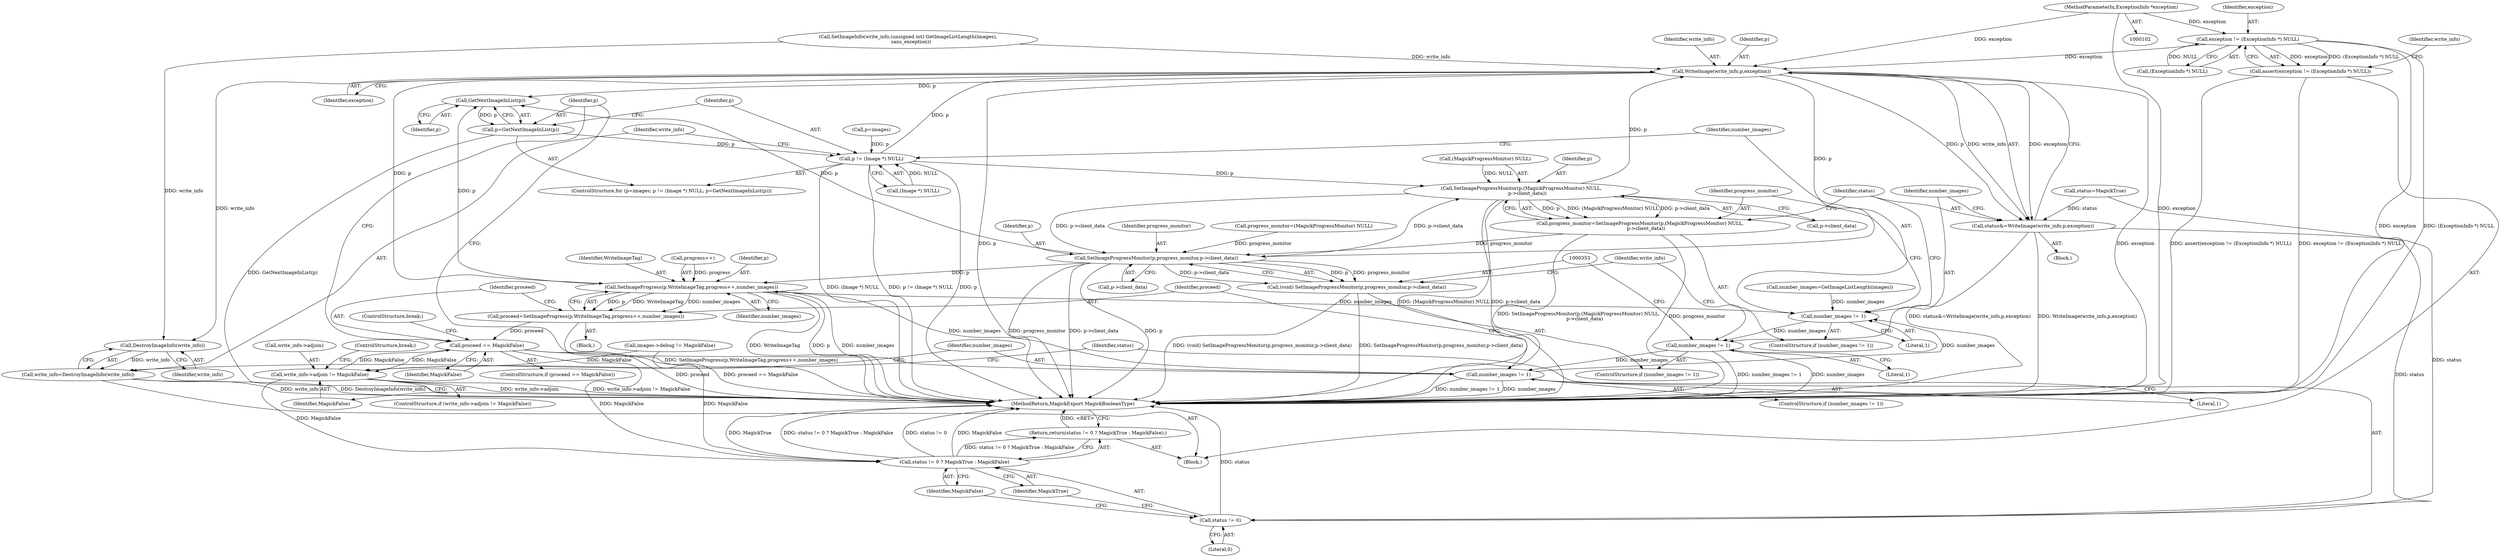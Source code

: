 digraph "0_ImageMagick_5b4bebaa91849c592a8448bc353ab25a54ff8c44@pointer" {
"1000106" [label="(MethodParameterIn,ExceptionInfo *exception)"];
"1000156" [label="(Call,exception != (ExceptionInfo *) NULL)"];
"1000155" [label="(Call,assert(exception != (ExceptionInfo *) NULL))"];
"1000344" [label="(Call,WriteImage(write_info,p,exception))"];
"1000325" [label="(Call,GetNextImageInList(p))"];
"1000323" [label="(Call,p=GetNextImageInList(p))"];
"1000318" [label="(Call,p != (Image *) NULL)"];
"1000334" [label="(Call,SetImageProgressMonitor(p,(MagickProgressMonitor) NULL,\n        p->client_data))"];
"1000332" [label="(Call,progress_monitor=SetImageProgressMonitor(p,(MagickProgressMonitor) NULL,\n        p->client_data))"];
"1000354" [label="(Call,SetImageProgressMonitor(p,progress_monitor,p->client_data))"];
"1000352" [label="(Call,(void) SetImageProgressMonitor(p,progress_monitor,p->client_data))"];
"1000374" [label="(Call,SetImageProgress(p,WriteImageTag,progress++,number_images))"];
"1000329" [label="(Call,number_images != 1)"];
"1000349" [label="(Call,number_images != 1)"];
"1000368" [label="(Call,number_images != 1)"];
"1000372" [label="(Call,proceed=SetImageProgress(p,WriteImageTag,progress++,number_images))"];
"1000381" [label="(Call,proceed == MagickFalse)"];
"1000361" [label="(Call,write_info->adjoin != MagickFalse)"];
"1000390" [label="(Call,status != 0 ? MagickTrue : MagickFalse)"];
"1000389" [label="(Return,return(status != 0 ? MagickTrue : MagickFalse);)"];
"1000342" [label="(Call,status&=WriteImage(write_info,p,exception))"];
"1000391" [label="(Call,status != 0)"];
"1000387" [label="(Call,DestroyImageInfo(write_info))"];
"1000385" [label="(Call,write_info=DestroyImageInfo(write_info))"];
"1000315" [label="(Call,p=images)"];
"1000391" [label="(Call,status != 0)"];
"1000395" [label="(Identifier,MagickFalse)"];
"1000346" [label="(Identifier,p)"];
"1000354" [label="(Call,SetImageProgressMonitor(p,progress_monitor,p->client_data))"];
"1000368" [label="(Call,number_images != 1)"];
"1000360" [label="(ControlStructure,if (write_info->adjoin != MagickFalse))"];
"1000335" [label="(Identifier,p)"];
"1000299" [label="(Call,status=MagickTrue)"];
"1000162" [label="(Identifier,write_info)"];
"1000382" [label="(Identifier,proceed)"];
"1000329" [label="(Call,number_images != 1)"];
"1000319" [label="(Identifier,p)"];
"1000330" [label="(Identifier,number_images)"];
"1000387" [label="(Call,DestroyImageInfo(write_info))"];
"1000347" [label="(Identifier,exception)"];
"1000324" [label="(Identifier,p)"];
"1000343" [label="(Identifier,status)"];
"1000369" [label="(Identifier,number_images)"];
"1000373" [label="(Identifier,proceed)"];
"1000155" [label="(Call,assert(exception != (ExceptionInfo *) NULL))"];
"1000377" [label="(Call,progress++)"];
"1000383" [label="(Identifier,MagickFalse)"];
"1000107" [label="(Block,)"];
"1000396" [label="(MethodReturn,MagickExport MagickBooleanType)"];
"1000381" [label="(Call,proceed == MagickFalse)"];
"1000394" [label="(Identifier,MagickTrue)"];
"1000217" [label="(Call,SetImageInfo(write_info,(unsigned int) GetImageListLength(images),\n    sans_exception))"];
"1000325" [label="(Call,GetNextImageInList(p))"];
"1000380" [label="(ControlStructure,if (proceed == MagickFalse))"];
"1000158" [label="(Call,(ExceptionInfo *) NULL)"];
"1000318" [label="(Call,p != (Image *) NULL)"];
"1000356" [label="(Identifier,progress_monitor)"];
"1000367" [label="(ControlStructure,if (number_images != 1))"];
"1000342" [label="(Call,status&=WriteImage(write_info,p,exception))"];
"1000332" [label="(Call,progress_monitor=SetImageProgressMonitor(p,(MagickProgressMonitor) NULL,\n        p->client_data))"];
"1000375" [label="(Identifier,p)"];
"1000349" [label="(Call,number_images != 1)"];
"1000348" [label="(ControlStructure,if (number_images != 1))"];
"1000371" [label="(Block,)"];
"1000385" [label="(Call,write_info=DestroyImageInfo(write_info))"];
"1000374" [label="(Call,SetImageProgress(p,WriteImageTag,progress++,number_images))"];
"1000379" [label="(Identifier,number_images)"];
"1000361" [label="(Call,write_info->adjoin != MagickFalse)"];
"1000106" [label="(MethodParameterIn,ExceptionInfo *exception)"];
"1000331" [label="(Literal,1)"];
"1000351" [label="(Literal,1)"];
"1000336" [label="(Call,(MagickProgressMonitor) NULL)"];
"1000326" [label="(Identifier,p)"];
"1000386" [label="(Identifier,write_info)"];
"1000334" [label="(Call,SetImageProgressMonitor(p,(MagickProgressMonitor) NULL,\n        p->client_data))"];
"1000310" [label="(Call,number_images=GetImageListLength(images))"];
"1000323" [label="(Call,p=GetNextImageInList(p))"];
"1000388" [label="(Identifier,write_info)"];
"1000376" [label="(Identifier,WriteImageTag)"];
"1000344" [label="(Call,WriteImage(write_info,p,exception))"];
"1000314" [label="(ControlStructure,for (p=images; p != (Image *) NULL; p=GetNextImageInList(p)))"];
"1000333" [label="(Identifier,progress_monitor)"];
"1000350" [label="(Identifier,number_images)"];
"1000352" [label="(Call,(void) SetImageProgressMonitor(p,progress_monitor,p->client_data))"];
"1000157" [label="(Identifier,exception)"];
"1000372" [label="(Call,proceed=SetImageProgress(p,WriteImageTag,progress++,number_images))"];
"1000327" [label="(Block,)"];
"1000357" [label="(Call,p->client_data)"];
"1000302" [label="(Call,progress_monitor=(MagickProgressMonitor) NULL)"];
"1000390" [label="(Call,status != 0 ? MagickTrue : MagickFalse)"];
"1000393" [label="(Literal,0)"];
"1000392" [label="(Identifier,status)"];
"1000355" [label="(Identifier,p)"];
"1000141" [label="(Call,images->debug != MagickFalse)"];
"1000339" [label="(Call,p->client_data)"];
"1000365" [label="(Identifier,MagickFalse)"];
"1000328" [label="(ControlStructure,if (number_images != 1))"];
"1000156" [label="(Call,exception != (ExceptionInfo *) NULL)"];
"1000370" [label="(Literal,1)"];
"1000384" [label="(ControlStructure,break;)"];
"1000362" [label="(Call,write_info->adjoin)"];
"1000320" [label="(Call,(Image *) NULL)"];
"1000363" [label="(Identifier,write_info)"];
"1000366" [label="(ControlStructure,break;)"];
"1000345" [label="(Identifier,write_info)"];
"1000389" [label="(Return,return(status != 0 ? MagickTrue : MagickFalse);)"];
"1000106" -> "1000102"  [label="AST: "];
"1000106" -> "1000396"  [label="DDG: exception"];
"1000106" -> "1000156"  [label="DDG: exception"];
"1000106" -> "1000344"  [label="DDG: exception"];
"1000156" -> "1000155"  [label="AST: "];
"1000156" -> "1000158"  [label="CFG: "];
"1000157" -> "1000156"  [label="AST: "];
"1000158" -> "1000156"  [label="AST: "];
"1000155" -> "1000156"  [label="CFG: "];
"1000156" -> "1000396"  [label="DDG: exception"];
"1000156" -> "1000396"  [label="DDG: (ExceptionInfo *) NULL"];
"1000156" -> "1000155"  [label="DDG: exception"];
"1000156" -> "1000155"  [label="DDG: (ExceptionInfo *) NULL"];
"1000158" -> "1000156"  [label="DDG: NULL"];
"1000156" -> "1000344"  [label="DDG: exception"];
"1000155" -> "1000107"  [label="AST: "];
"1000162" -> "1000155"  [label="CFG: "];
"1000155" -> "1000396"  [label="DDG: assert(exception != (ExceptionInfo *) NULL)"];
"1000155" -> "1000396"  [label="DDG: exception != (ExceptionInfo *) NULL"];
"1000344" -> "1000342"  [label="AST: "];
"1000344" -> "1000347"  [label="CFG: "];
"1000345" -> "1000344"  [label="AST: "];
"1000346" -> "1000344"  [label="AST: "];
"1000347" -> "1000344"  [label="AST: "];
"1000342" -> "1000344"  [label="CFG: "];
"1000344" -> "1000396"  [label="DDG: exception"];
"1000344" -> "1000396"  [label="DDG: p"];
"1000344" -> "1000325"  [label="DDG: p"];
"1000344" -> "1000342"  [label="DDG: write_info"];
"1000344" -> "1000342"  [label="DDG: p"];
"1000344" -> "1000342"  [label="DDG: exception"];
"1000217" -> "1000344"  [label="DDG: write_info"];
"1000318" -> "1000344"  [label="DDG: p"];
"1000334" -> "1000344"  [label="DDG: p"];
"1000344" -> "1000354"  [label="DDG: p"];
"1000344" -> "1000374"  [label="DDG: p"];
"1000344" -> "1000387"  [label="DDG: write_info"];
"1000325" -> "1000323"  [label="AST: "];
"1000325" -> "1000326"  [label="CFG: "];
"1000326" -> "1000325"  [label="AST: "];
"1000323" -> "1000325"  [label="CFG: "];
"1000325" -> "1000323"  [label="DDG: p"];
"1000374" -> "1000325"  [label="DDG: p"];
"1000354" -> "1000325"  [label="DDG: p"];
"1000323" -> "1000314"  [label="AST: "];
"1000324" -> "1000323"  [label="AST: "];
"1000319" -> "1000323"  [label="CFG: "];
"1000323" -> "1000396"  [label="DDG: GetNextImageInList(p)"];
"1000323" -> "1000318"  [label="DDG: p"];
"1000318" -> "1000314"  [label="AST: "];
"1000318" -> "1000320"  [label="CFG: "];
"1000319" -> "1000318"  [label="AST: "];
"1000320" -> "1000318"  [label="AST: "];
"1000330" -> "1000318"  [label="CFG: "];
"1000386" -> "1000318"  [label="CFG: "];
"1000318" -> "1000396"  [label="DDG: p != (Image *) NULL"];
"1000318" -> "1000396"  [label="DDG: p"];
"1000318" -> "1000396"  [label="DDG: (Image *) NULL"];
"1000315" -> "1000318"  [label="DDG: p"];
"1000320" -> "1000318"  [label="DDG: NULL"];
"1000318" -> "1000334"  [label="DDG: p"];
"1000334" -> "1000332"  [label="AST: "];
"1000334" -> "1000339"  [label="CFG: "];
"1000335" -> "1000334"  [label="AST: "];
"1000336" -> "1000334"  [label="AST: "];
"1000339" -> "1000334"  [label="AST: "];
"1000332" -> "1000334"  [label="CFG: "];
"1000334" -> "1000396"  [label="DDG: p->client_data"];
"1000334" -> "1000396"  [label="DDG: (MagickProgressMonitor) NULL"];
"1000334" -> "1000332"  [label="DDG: p"];
"1000334" -> "1000332"  [label="DDG: (MagickProgressMonitor) NULL"];
"1000334" -> "1000332"  [label="DDG: p->client_data"];
"1000336" -> "1000334"  [label="DDG: NULL"];
"1000354" -> "1000334"  [label="DDG: p->client_data"];
"1000334" -> "1000354"  [label="DDG: p->client_data"];
"1000332" -> "1000328"  [label="AST: "];
"1000333" -> "1000332"  [label="AST: "];
"1000343" -> "1000332"  [label="CFG: "];
"1000332" -> "1000396"  [label="DDG: SetImageProgressMonitor(p,(MagickProgressMonitor) NULL,\n        p->client_data)"];
"1000332" -> "1000396"  [label="DDG: progress_monitor"];
"1000332" -> "1000354"  [label="DDG: progress_monitor"];
"1000354" -> "1000352"  [label="AST: "];
"1000354" -> "1000357"  [label="CFG: "];
"1000355" -> "1000354"  [label="AST: "];
"1000356" -> "1000354"  [label="AST: "];
"1000357" -> "1000354"  [label="AST: "];
"1000352" -> "1000354"  [label="CFG: "];
"1000354" -> "1000396"  [label="DDG: progress_monitor"];
"1000354" -> "1000396"  [label="DDG: p->client_data"];
"1000354" -> "1000396"  [label="DDG: p"];
"1000354" -> "1000352"  [label="DDG: p"];
"1000354" -> "1000352"  [label="DDG: progress_monitor"];
"1000354" -> "1000352"  [label="DDG: p->client_data"];
"1000302" -> "1000354"  [label="DDG: progress_monitor"];
"1000354" -> "1000374"  [label="DDG: p"];
"1000352" -> "1000348"  [label="AST: "];
"1000353" -> "1000352"  [label="AST: "];
"1000363" -> "1000352"  [label="CFG: "];
"1000352" -> "1000396"  [label="DDG: (void) SetImageProgressMonitor(p,progress_monitor,p->client_data)"];
"1000352" -> "1000396"  [label="DDG: SetImageProgressMonitor(p,progress_monitor,p->client_data)"];
"1000374" -> "1000372"  [label="AST: "];
"1000374" -> "1000379"  [label="CFG: "];
"1000375" -> "1000374"  [label="AST: "];
"1000376" -> "1000374"  [label="AST: "];
"1000377" -> "1000374"  [label="AST: "];
"1000379" -> "1000374"  [label="AST: "];
"1000372" -> "1000374"  [label="CFG: "];
"1000374" -> "1000396"  [label="DDG: WriteImageTag"];
"1000374" -> "1000396"  [label="DDG: p"];
"1000374" -> "1000396"  [label="DDG: number_images"];
"1000374" -> "1000329"  [label="DDG: number_images"];
"1000374" -> "1000372"  [label="DDG: p"];
"1000374" -> "1000372"  [label="DDG: WriteImageTag"];
"1000374" -> "1000372"  [label="DDG: number_images"];
"1000377" -> "1000374"  [label="DDG: progress"];
"1000368" -> "1000374"  [label="DDG: number_images"];
"1000329" -> "1000328"  [label="AST: "];
"1000329" -> "1000331"  [label="CFG: "];
"1000330" -> "1000329"  [label="AST: "];
"1000331" -> "1000329"  [label="AST: "];
"1000333" -> "1000329"  [label="CFG: "];
"1000343" -> "1000329"  [label="CFG: "];
"1000368" -> "1000329"  [label="DDG: number_images"];
"1000310" -> "1000329"  [label="DDG: number_images"];
"1000329" -> "1000349"  [label="DDG: number_images"];
"1000349" -> "1000348"  [label="AST: "];
"1000349" -> "1000351"  [label="CFG: "];
"1000350" -> "1000349"  [label="AST: "];
"1000351" -> "1000349"  [label="AST: "];
"1000353" -> "1000349"  [label="CFG: "];
"1000363" -> "1000349"  [label="CFG: "];
"1000349" -> "1000396"  [label="DDG: number_images"];
"1000349" -> "1000396"  [label="DDG: number_images != 1"];
"1000349" -> "1000368"  [label="DDG: number_images"];
"1000368" -> "1000367"  [label="AST: "];
"1000368" -> "1000370"  [label="CFG: "];
"1000369" -> "1000368"  [label="AST: "];
"1000370" -> "1000368"  [label="AST: "];
"1000373" -> "1000368"  [label="CFG: "];
"1000324" -> "1000368"  [label="CFG: "];
"1000368" -> "1000396"  [label="DDG: number_images"];
"1000368" -> "1000396"  [label="DDG: number_images != 1"];
"1000372" -> "1000371"  [label="AST: "];
"1000373" -> "1000372"  [label="AST: "];
"1000382" -> "1000372"  [label="CFG: "];
"1000372" -> "1000396"  [label="DDG: SetImageProgress(p,WriteImageTag,progress++,number_images)"];
"1000372" -> "1000381"  [label="DDG: proceed"];
"1000381" -> "1000380"  [label="AST: "];
"1000381" -> "1000383"  [label="CFG: "];
"1000382" -> "1000381"  [label="AST: "];
"1000383" -> "1000381"  [label="AST: "];
"1000384" -> "1000381"  [label="CFG: "];
"1000324" -> "1000381"  [label="CFG: "];
"1000381" -> "1000396"  [label="DDG: proceed"];
"1000381" -> "1000396"  [label="DDG: proceed == MagickFalse"];
"1000381" -> "1000361"  [label="DDG: MagickFalse"];
"1000361" -> "1000381"  [label="DDG: MagickFalse"];
"1000381" -> "1000390"  [label="DDG: MagickFalse"];
"1000361" -> "1000360"  [label="AST: "];
"1000361" -> "1000365"  [label="CFG: "];
"1000362" -> "1000361"  [label="AST: "];
"1000365" -> "1000361"  [label="AST: "];
"1000366" -> "1000361"  [label="CFG: "];
"1000369" -> "1000361"  [label="CFG: "];
"1000361" -> "1000396"  [label="DDG: write_info->adjoin != MagickFalse"];
"1000361" -> "1000396"  [label="DDG: write_info->adjoin"];
"1000141" -> "1000361"  [label="DDG: MagickFalse"];
"1000361" -> "1000390"  [label="DDG: MagickFalse"];
"1000390" -> "1000389"  [label="AST: "];
"1000390" -> "1000394"  [label="CFG: "];
"1000390" -> "1000395"  [label="CFG: "];
"1000391" -> "1000390"  [label="AST: "];
"1000394" -> "1000390"  [label="AST: "];
"1000395" -> "1000390"  [label="AST: "];
"1000389" -> "1000390"  [label="CFG: "];
"1000390" -> "1000396"  [label="DDG: MagickTrue"];
"1000390" -> "1000396"  [label="DDG: status != 0 ? MagickTrue : MagickFalse"];
"1000390" -> "1000396"  [label="DDG: status != 0"];
"1000390" -> "1000396"  [label="DDG: MagickFalse"];
"1000390" -> "1000389"  [label="DDG: status != 0 ? MagickTrue : MagickFalse"];
"1000141" -> "1000390"  [label="DDG: MagickFalse"];
"1000389" -> "1000107"  [label="AST: "];
"1000396" -> "1000389"  [label="CFG: "];
"1000389" -> "1000396"  [label="DDG: <RET>"];
"1000342" -> "1000327"  [label="AST: "];
"1000343" -> "1000342"  [label="AST: "];
"1000350" -> "1000342"  [label="CFG: "];
"1000342" -> "1000396"  [label="DDG: WriteImage(write_info,p,exception)"];
"1000342" -> "1000396"  [label="DDG: status&=WriteImage(write_info,p,exception)"];
"1000299" -> "1000342"  [label="DDG: status"];
"1000342" -> "1000391"  [label="DDG: status"];
"1000391" -> "1000393"  [label="CFG: "];
"1000392" -> "1000391"  [label="AST: "];
"1000393" -> "1000391"  [label="AST: "];
"1000394" -> "1000391"  [label="CFG: "];
"1000395" -> "1000391"  [label="CFG: "];
"1000391" -> "1000396"  [label="DDG: status"];
"1000299" -> "1000391"  [label="DDG: status"];
"1000387" -> "1000385"  [label="AST: "];
"1000387" -> "1000388"  [label="CFG: "];
"1000388" -> "1000387"  [label="AST: "];
"1000385" -> "1000387"  [label="CFG: "];
"1000387" -> "1000385"  [label="DDG: write_info"];
"1000217" -> "1000387"  [label="DDG: write_info"];
"1000385" -> "1000107"  [label="AST: "];
"1000386" -> "1000385"  [label="AST: "];
"1000392" -> "1000385"  [label="CFG: "];
"1000385" -> "1000396"  [label="DDG: DestroyImageInfo(write_info)"];
"1000385" -> "1000396"  [label="DDG: write_info"];
}
